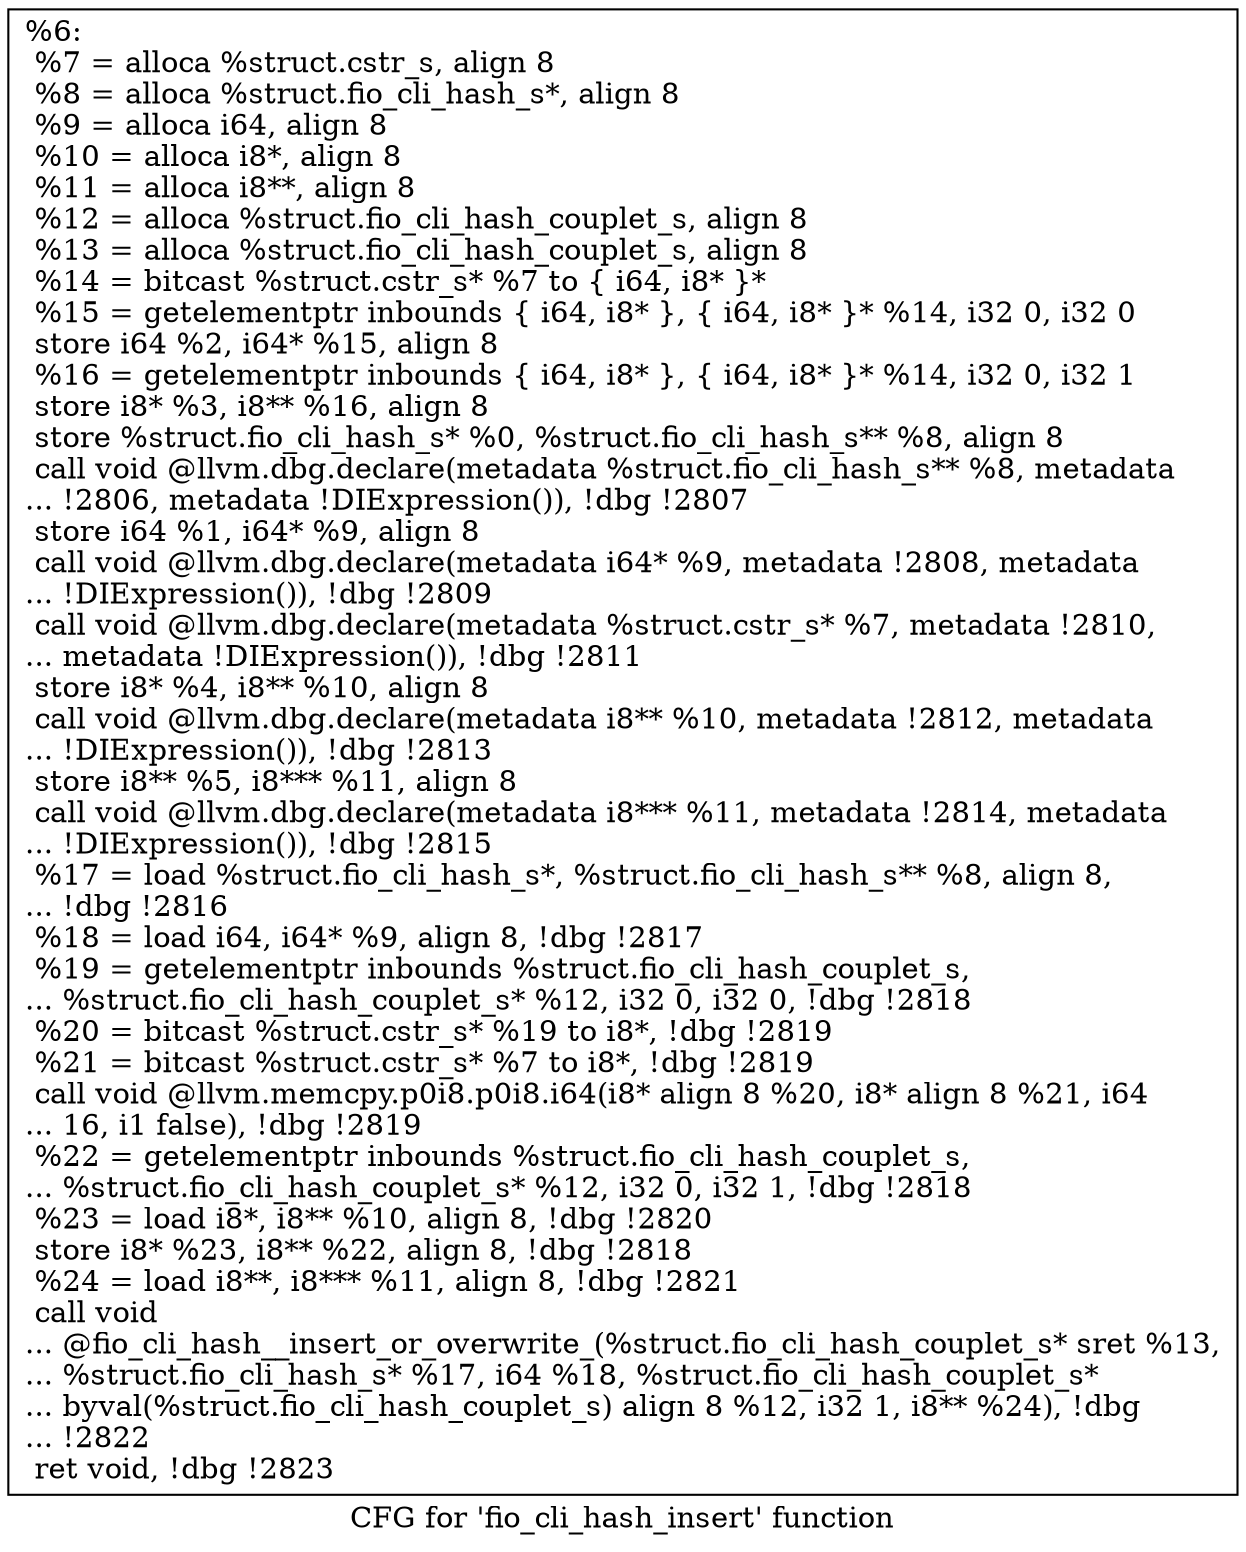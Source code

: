digraph "CFG for 'fio_cli_hash_insert' function" {
	label="CFG for 'fio_cli_hash_insert' function";

	Node0x55685213e8d0 [shape=record,label="{%6:\l  %7 = alloca %struct.cstr_s, align 8\l  %8 = alloca %struct.fio_cli_hash_s*, align 8\l  %9 = alloca i64, align 8\l  %10 = alloca i8*, align 8\l  %11 = alloca i8**, align 8\l  %12 = alloca %struct.fio_cli_hash_couplet_s, align 8\l  %13 = alloca %struct.fio_cli_hash_couplet_s, align 8\l  %14 = bitcast %struct.cstr_s* %7 to \{ i64, i8* \}*\l  %15 = getelementptr inbounds \{ i64, i8* \}, \{ i64, i8* \}* %14, i32 0, i32 0\l  store i64 %2, i64* %15, align 8\l  %16 = getelementptr inbounds \{ i64, i8* \}, \{ i64, i8* \}* %14, i32 0, i32 1\l  store i8* %3, i8** %16, align 8\l  store %struct.fio_cli_hash_s* %0, %struct.fio_cli_hash_s** %8, align 8\l  call void @llvm.dbg.declare(metadata %struct.fio_cli_hash_s** %8, metadata\l... !2806, metadata !DIExpression()), !dbg !2807\l  store i64 %1, i64* %9, align 8\l  call void @llvm.dbg.declare(metadata i64* %9, metadata !2808, metadata\l... !DIExpression()), !dbg !2809\l  call void @llvm.dbg.declare(metadata %struct.cstr_s* %7, metadata !2810,\l... metadata !DIExpression()), !dbg !2811\l  store i8* %4, i8** %10, align 8\l  call void @llvm.dbg.declare(metadata i8** %10, metadata !2812, metadata\l... !DIExpression()), !dbg !2813\l  store i8** %5, i8*** %11, align 8\l  call void @llvm.dbg.declare(metadata i8*** %11, metadata !2814, metadata\l... !DIExpression()), !dbg !2815\l  %17 = load %struct.fio_cli_hash_s*, %struct.fio_cli_hash_s** %8, align 8,\l... !dbg !2816\l  %18 = load i64, i64* %9, align 8, !dbg !2817\l  %19 = getelementptr inbounds %struct.fio_cli_hash_couplet_s,\l... %struct.fio_cli_hash_couplet_s* %12, i32 0, i32 0, !dbg !2818\l  %20 = bitcast %struct.cstr_s* %19 to i8*, !dbg !2819\l  %21 = bitcast %struct.cstr_s* %7 to i8*, !dbg !2819\l  call void @llvm.memcpy.p0i8.p0i8.i64(i8* align 8 %20, i8* align 8 %21, i64\l... 16, i1 false), !dbg !2819\l  %22 = getelementptr inbounds %struct.fio_cli_hash_couplet_s,\l... %struct.fio_cli_hash_couplet_s* %12, i32 0, i32 1, !dbg !2818\l  %23 = load i8*, i8** %10, align 8, !dbg !2820\l  store i8* %23, i8** %22, align 8, !dbg !2818\l  %24 = load i8**, i8*** %11, align 8, !dbg !2821\l  call void\l... @fio_cli_hash__insert_or_overwrite_(%struct.fio_cli_hash_couplet_s* sret %13,\l... %struct.fio_cli_hash_s* %17, i64 %18, %struct.fio_cli_hash_couplet_s*\l... byval(%struct.fio_cli_hash_couplet_s) align 8 %12, i32 1, i8** %24), !dbg\l... !2822\l  ret void, !dbg !2823\l}"];
}
